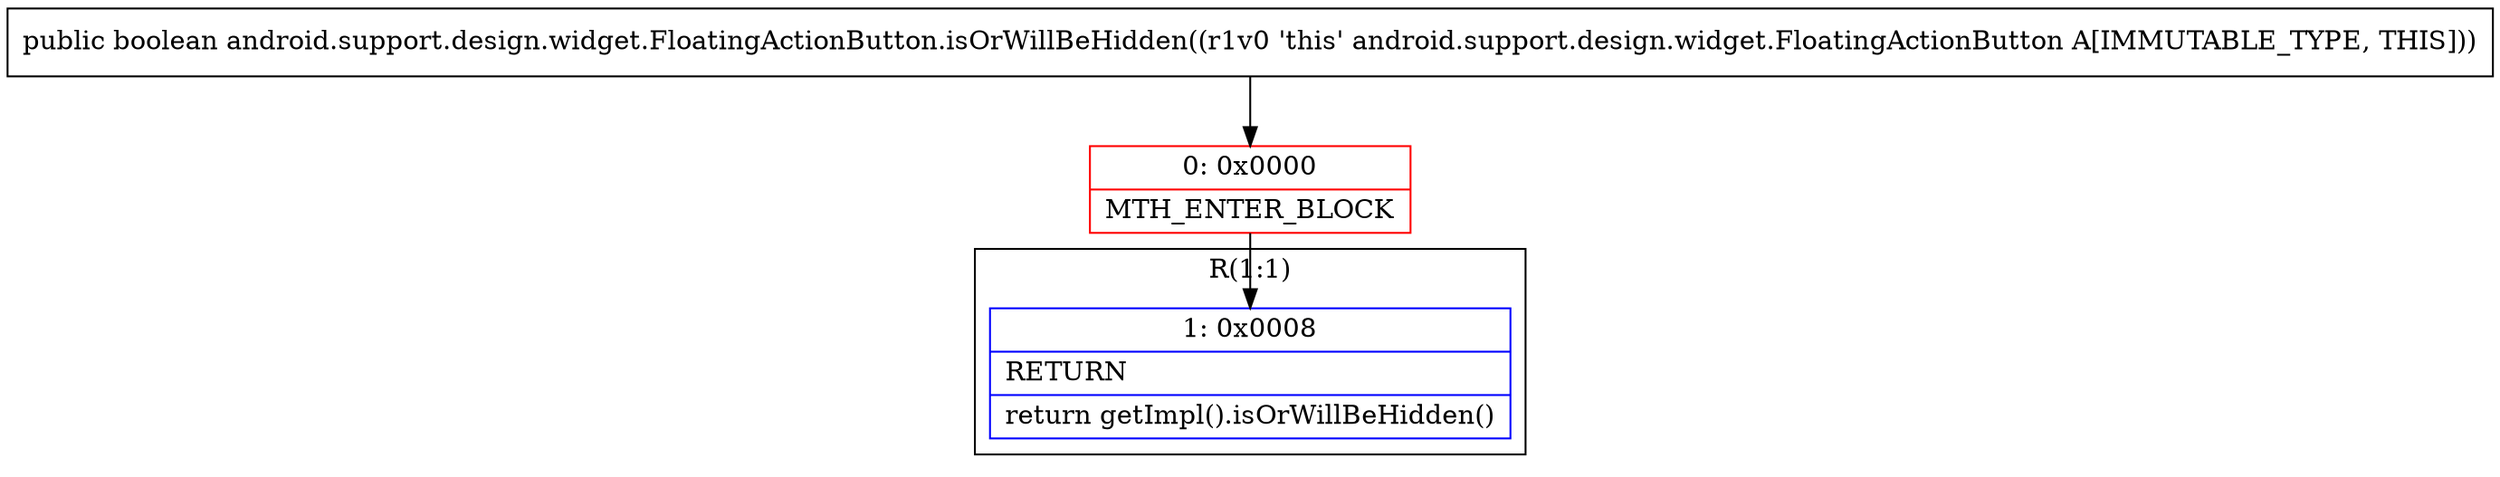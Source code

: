 digraph "CFG forandroid.support.design.widget.FloatingActionButton.isOrWillBeHidden()Z" {
subgraph cluster_Region_1173658085 {
label = "R(1:1)";
node [shape=record,color=blue];
Node_1 [shape=record,label="{1\:\ 0x0008|RETURN\l|return getImpl().isOrWillBeHidden()\l}"];
}
Node_0 [shape=record,color=red,label="{0\:\ 0x0000|MTH_ENTER_BLOCK\l}"];
MethodNode[shape=record,label="{public boolean android.support.design.widget.FloatingActionButton.isOrWillBeHidden((r1v0 'this' android.support.design.widget.FloatingActionButton A[IMMUTABLE_TYPE, THIS])) }"];
MethodNode -> Node_0;
Node_0 -> Node_1;
}

